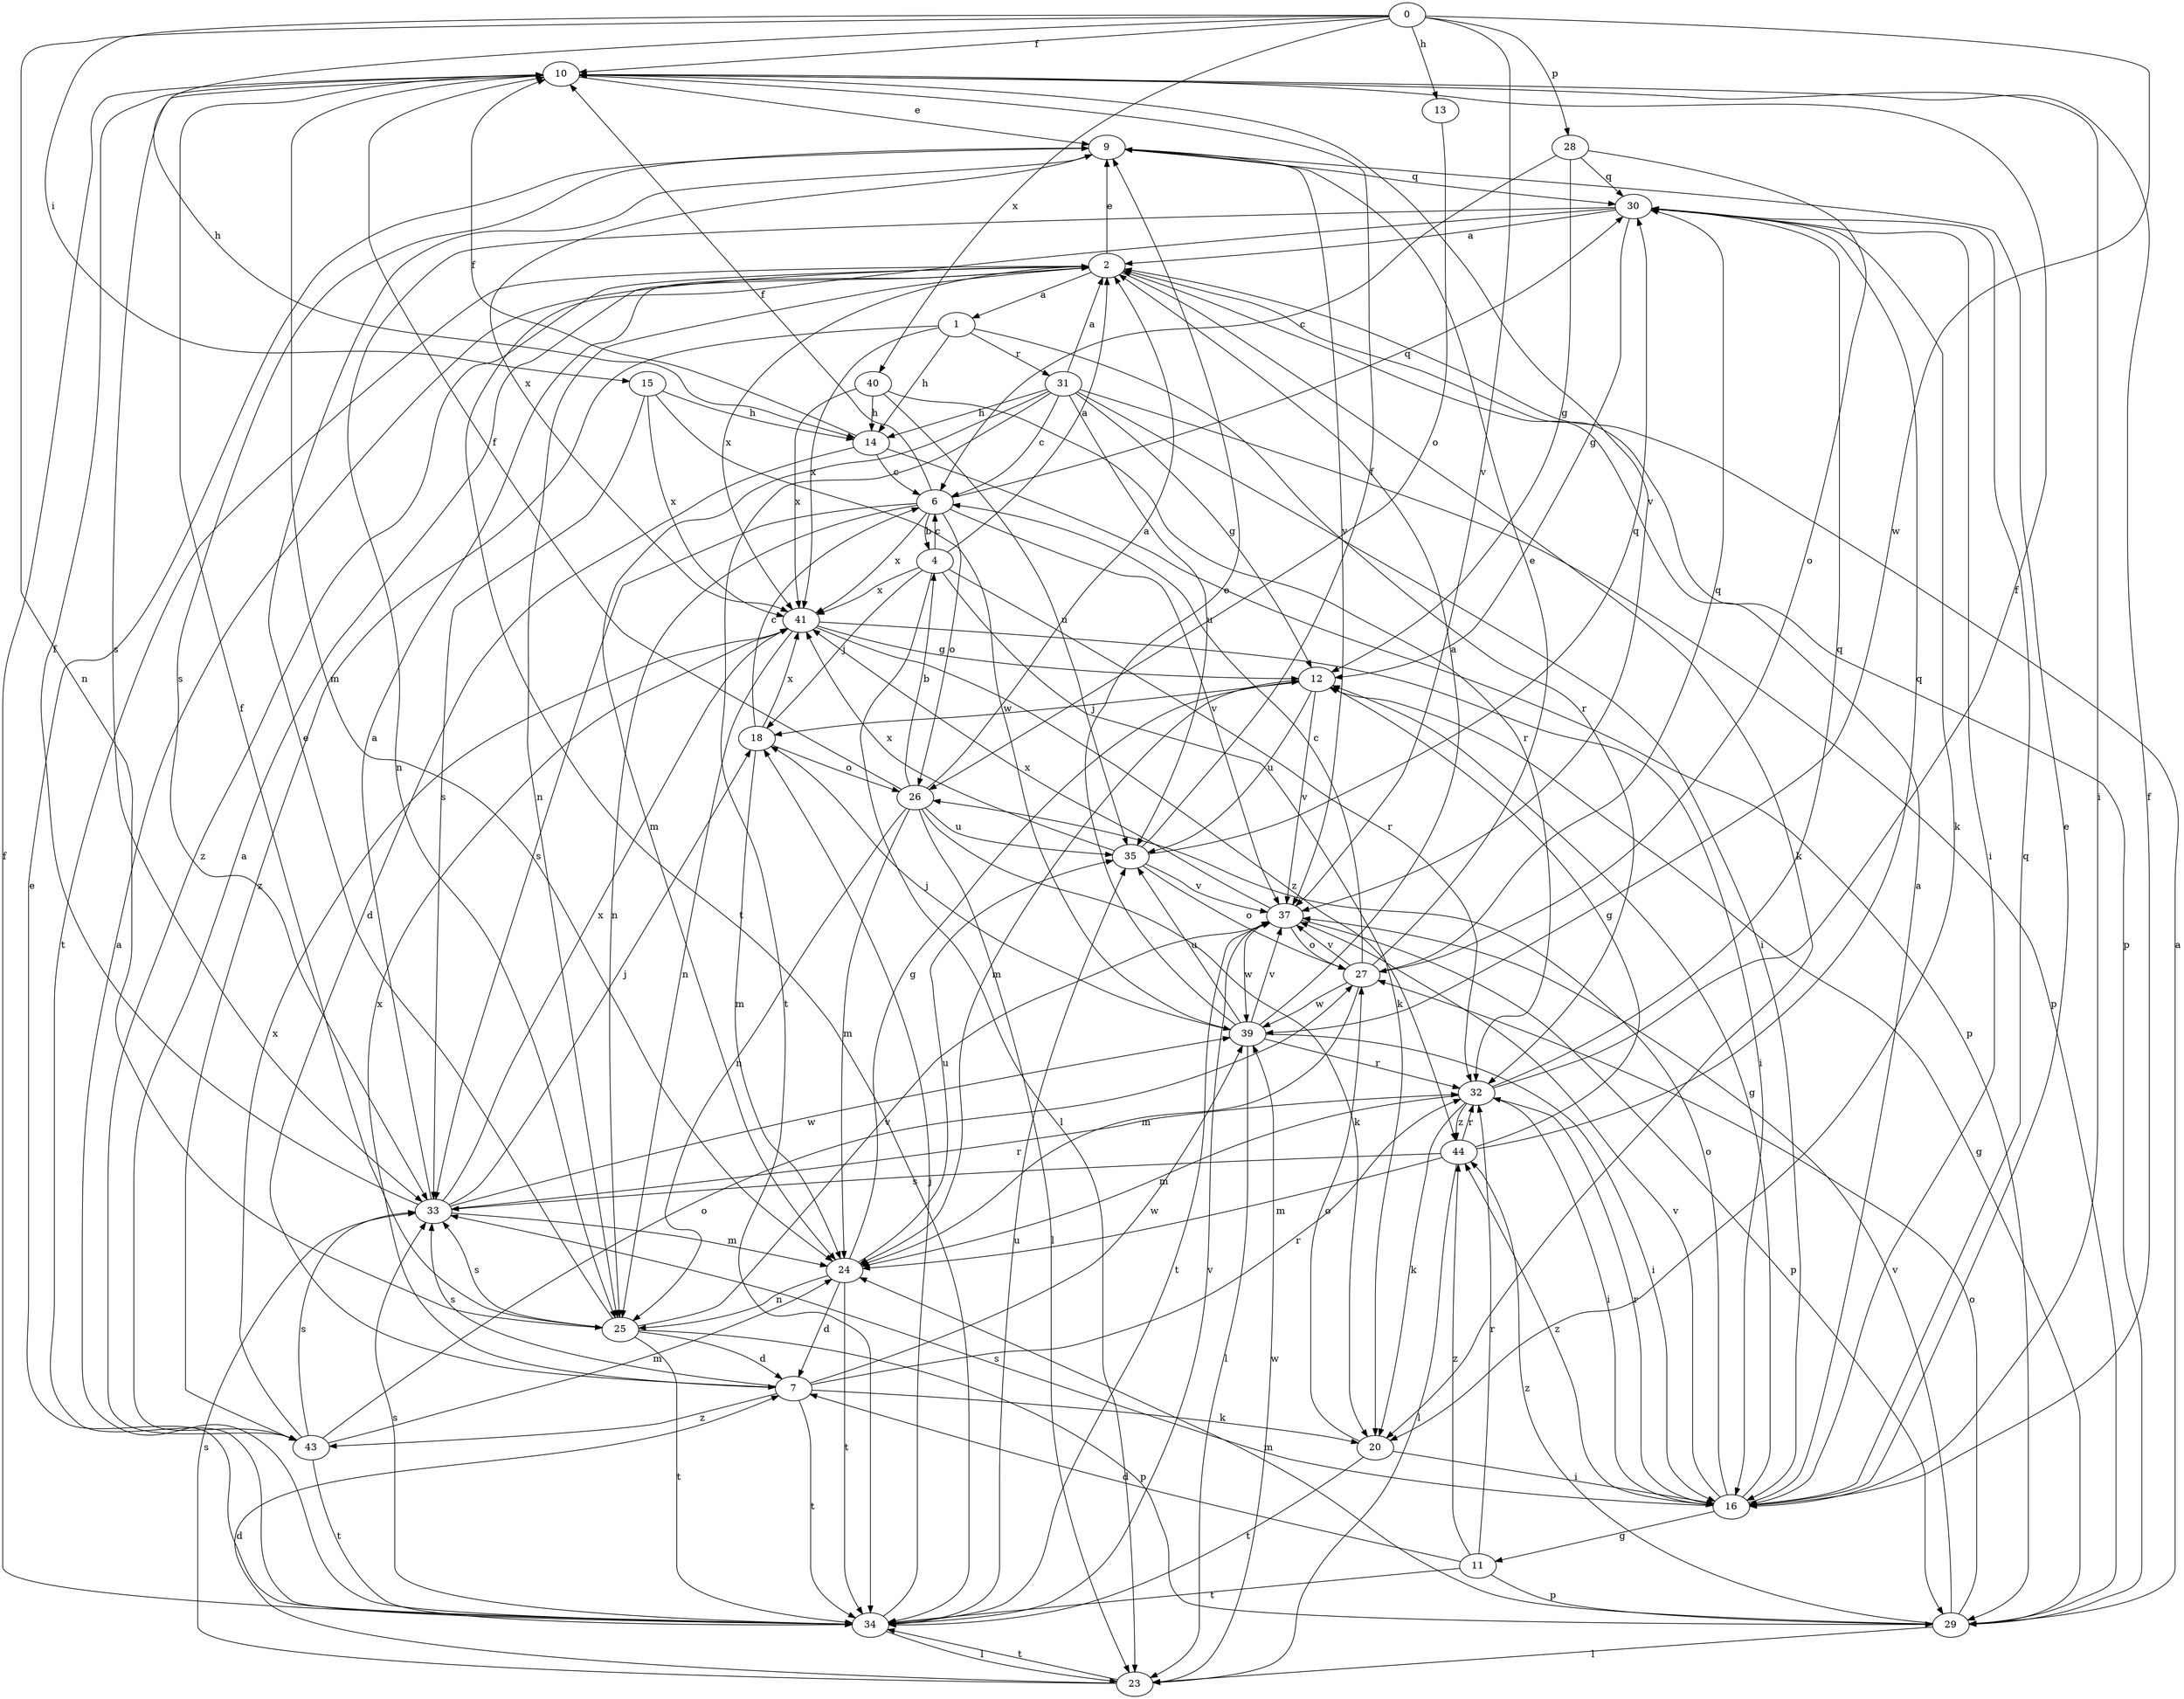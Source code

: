 strict digraph  {
0;
1;
2;
4;
6;
7;
9;
10;
11;
12;
13;
14;
15;
16;
18;
20;
23;
24;
25;
26;
27;
28;
29;
30;
31;
32;
33;
34;
35;
37;
39;
40;
41;
43;
44;
0 -> 10  [label=f];
0 -> 13  [label=h];
0 -> 14  [label=h];
0 -> 15  [label=i];
0 -> 25  [label=n];
0 -> 28  [label=p];
0 -> 37  [label=v];
0 -> 39  [label=w];
0 -> 40  [label=x];
1 -> 14  [label=h];
1 -> 31  [label=r];
1 -> 32  [label=r];
1 -> 41  [label=x];
1 -> 43  [label=z];
2 -> 1  [label=a];
2 -> 9  [label=e];
2 -> 20  [label=k];
2 -> 25  [label=n];
2 -> 29  [label=p];
2 -> 34  [label=t];
2 -> 41  [label=x];
2 -> 43  [label=z];
4 -> 2  [label=a];
4 -> 6  [label=c];
4 -> 18  [label=j];
4 -> 20  [label=k];
4 -> 23  [label=l];
4 -> 32  [label=r];
4 -> 41  [label=x];
6 -> 4  [label=b];
6 -> 10  [label=f];
6 -> 25  [label=n];
6 -> 26  [label=o];
6 -> 30  [label=q];
6 -> 33  [label=s];
6 -> 37  [label=v];
6 -> 41  [label=x];
7 -> 20  [label=k];
7 -> 32  [label=r];
7 -> 33  [label=s];
7 -> 34  [label=t];
7 -> 39  [label=w];
7 -> 41  [label=x];
7 -> 43  [label=z];
9 -> 30  [label=q];
9 -> 33  [label=s];
9 -> 37  [label=v];
9 -> 41  [label=x];
10 -> 9  [label=e];
10 -> 16  [label=i];
10 -> 24  [label=m];
10 -> 33  [label=s];
10 -> 37  [label=v];
11 -> 7  [label=d];
11 -> 29  [label=p];
11 -> 32  [label=r];
11 -> 34  [label=t];
11 -> 44  [label=z];
12 -> 18  [label=j];
12 -> 24  [label=m];
12 -> 35  [label=u];
12 -> 37  [label=v];
13 -> 26  [label=o];
14 -> 6  [label=c];
14 -> 7  [label=d];
14 -> 10  [label=f];
14 -> 29  [label=p];
15 -> 14  [label=h];
15 -> 33  [label=s];
15 -> 39  [label=w];
15 -> 41  [label=x];
16 -> 2  [label=a];
16 -> 9  [label=e];
16 -> 10  [label=f];
16 -> 11  [label=g];
16 -> 12  [label=g];
16 -> 26  [label=o];
16 -> 30  [label=q];
16 -> 32  [label=r];
16 -> 33  [label=s];
16 -> 37  [label=v];
16 -> 44  [label=z];
18 -> 6  [label=c];
18 -> 24  [label=m];
18 -> 26  [label=o];
18 -> 41  [label=x];
20 -> 16  [label=i];
20 -> 27  [label=o];
20 -> 34  [label=t];
23 -> 7  [label=d];
23 -> 33  [label=s];
23 -> 34  [label=t];
23 -> 39  [label=w];
24 -> 7  [label=d];
24 -> 12  [label=g];
24 -> 25  [label=n];
24 -> 34  [label=t];
24 -> 35  [label=u];
25 -> 7  [label=d];
25 -> 9  [label=e];
25 -> 10  [label=f];
25 -> 29  [label=p];
25 -> 33  [label=s];
25 -> 34  [label=t];
25 -> 37  [label=v];
26 -> 2  [label=a];
26 -> 4  [label=b];
26 -> 10  [label=f];
26 -> 20  [label=k];
26 -> 23  [label=l];
26 -> 24  [label=m];
26 -> 25  [label=n];
26 -> 35  [label=u];
27 -> 6  [label=c];
27 -> 9  [label=e];
27 -> 24  [label=m];
27 -> 30  [label=q];
27 -> 37  [label=v];
27 -> 39  [label=w];
28 -> 6  [label=c];
28 -> 12  [label=g];
28 -> 27  [label=o];
28 -> 30  [label=q];
29 -> 2  [label=a];
29 -> 12  [label=g];
29 -> 23  [label=l];
29 -> 24  [label=m];
29 -> 27  [label=o];
29 -> 37  [label=v];
29 -> 44  [label=z];
30 -> 2  [label=a];
30 -> 12  [label=g];
30 -> 16  [label=i];
30 -> 20  [label=k];
30 -> 25  [label=n];
30 -> 34  [label=t];
31 -> 2  [label=a];
31 -> 6  [label=c];
31 -> 12  [label=g];
31 -> 14  [label=h];
31 -> 16  [label=i];
31 -> 24  [label=m];
31 -> 29  [label=p];
31 -> 34  [label=t];
31 -> 35  [label=u];
32 -> 10  [label=f];
32 -> 16  [label=i];
32 -> 20  [label=k];
32 -> 24  [label=m];
32 -> 30  [label=q];
32 -> 44  [label=z];
33 -> 2  [label=a];
33 -> 10  [label=f];
33 -> 18  [label=j];
33 -> 24  [label=m];
33 -> 32  [label=r];
33 -> 39  [label=w];
33 -> 41  [label=x];
34 -> 2  [label=a];
34 -> 9  [label=e];
34 -> 10  [label=f];
34 -> 18  [label=j];
34 -> 23  [label=l];
34 -> 33  [label=s];
34 -> 35  [label=u];
34 -> 37  [label=v];
35 -> 10  [label=f];
35 -> 27  [label=o];
35 -> 30  [label=q];
35 -> 37  [label=v];
35 -> 41  [label=x];
37 -> 27  [label=o];
37 -> 29  [label=p];
37 -> 34  [label=t];
37 -> 39  [label=w];
37 -> 41  [label=x];
39 -> 2  [label=a];
39 -> 9  [label=e];
39 -> 16  [label=i];
39 -> 18  [label=j];
39 -> 23  [label=l];
39 -> 32  [label=r];
39 -> 35  [label=u];
39 -> 37  [label=v];
40 -> 14  [label=h];
40 -> 32  [label=r];
40 -> 35  [label=u];
40 -> 41  [label=x];
41 -> 12  [label=g];
41 -> 16  [label=i];
41 -> 25  [label=n];
41 -> 44  [label=z];
43 -> 2  [label=a];
43 -> 24  [label=m];
43 -> 27  [label=o];
43 -> 33  [label=s];
43 -> 34  [label=t];
43 -> 41  [label=x];
44 -> 12  [label=g];
44 -> 23  [label=l];
44 -> 24  [label=m];
44 -> 30  [label=q];
44 -> 32  [label=r];
44 -> 33  [label=s];
}
